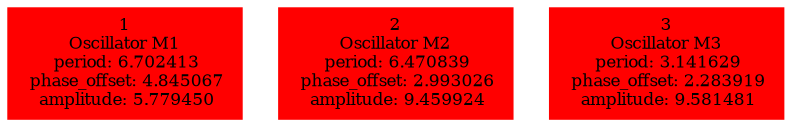  digraph g{ forcelabels=true;
1 [label=<1<BR />Oscillator M1<BR /> period: 6.702413<BR /> phase_offset: 4.845067<BR /> amplitude: 5.779450>, shape=box,color=red,style=filled,fontsize=8];2 [label=<2<BR />Oscillator M2<BR /> period: 6.470839<BR /> phase_offset: 2.993026<BR /> amplitude: 9.459924>, shape=box,color=red,style=filled,fontsize=8];3 [label=<3<BR />Oscillator M3<BR /> period: 3.141629<BR /> phase_offset: 2.283919<BR /> amplitude: 9.581481>, shape=box,color=red,style=filled,fontsize=8]; }
